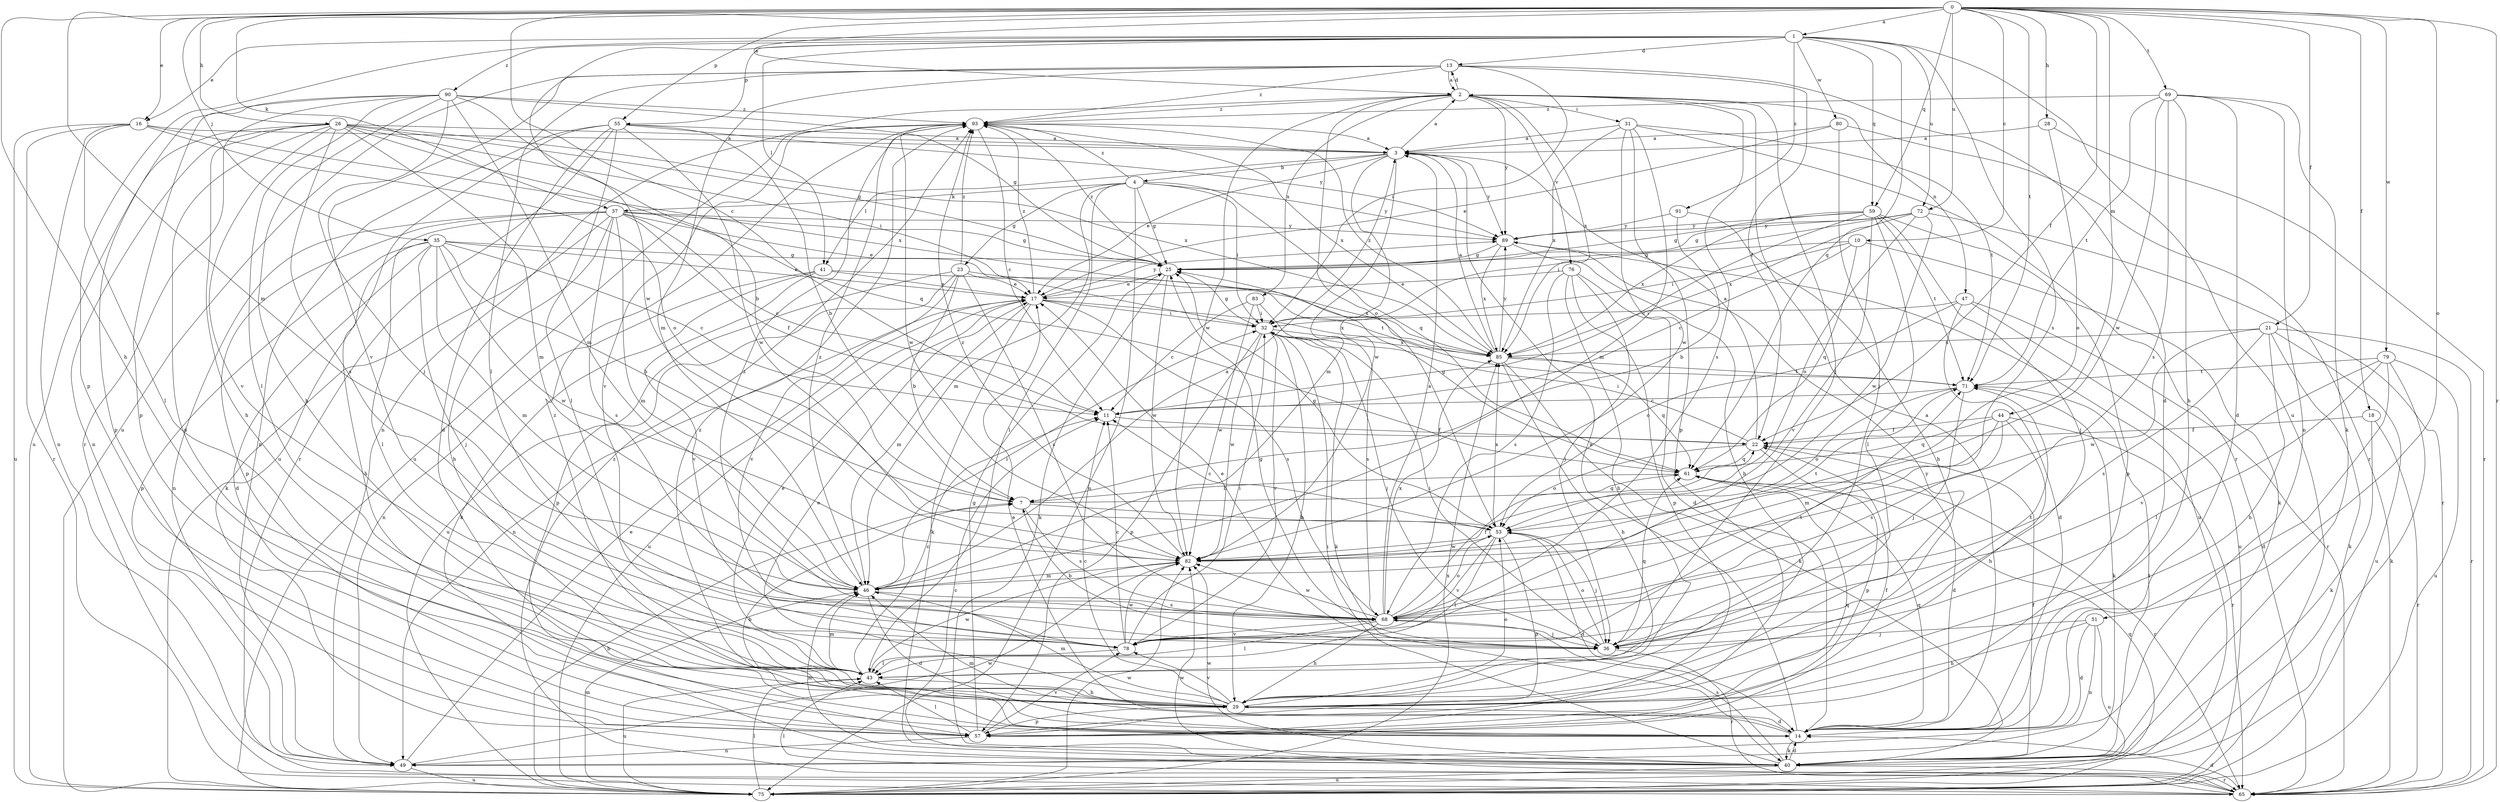 strict digraph  {
0;
1;
2;
3;
4;
7;
10;
11;
13;
14;
16;
17;
18;
21;
22;
23;
25;
26;
28;
29;
31;
32;
35;
36;
37;
40;
41;
43;
44;
46;
47;
49;
51;
53;
55;
57;
59;
61;
65;
68;
69;
71;
72;
75;
76;
78;
79;
80;
82;
83;
85;
89;
90;
91;
93;
0 -> 1  [label=a];
0 -> 2  [label=a];
0 -> 10  [label=c];
0 -> 11  [label=c];
0 -> 16  [label=e];
0 -> 18  [label=f];
0 -> 21  [label=f];
0 -> 22  [label=f];
0 -> 26  [label=h];
0 -> 28  [label=h];
0 -> 29  [label=h];
0 -> 35  [label=j];
0 -> 37  [label=k];
0 -> 44  [label=m];
0 -> 46  [label=m];
0 -> 51  [label=o];
0 -> 55  [label=p];
0 -> 59  [label=q];
0 -> 65  [label=r];
0 -> 69  [label=t];
0 -> 71  [label=t];
0 -> 72  [label=u];
0 -> 79  [label=w];
1 -> 13  [label=d];
1 -> 16  [label=e];
1 -> 41  [label=l];
1 -> 55  [label=p];
1 -> 57  [label=p];
1 -> 59  [label=q];
1 -> 61  [label=q];
1 -> 68  [label=s];
1 -> 72  [label=u];
1 -> 75  [label=u];
1 -> 80  [label=w];
1 -> 82  [label=w];
1 -> 90  [label=z];
1 -> 91  [label=z];
2 -> 13  [label=d];
2 -> 31  [label=i];
2 -> 36  [label=j];
2 -> 47  [label=n];
2 -> 49  [label=n];
2 -> 53  [label=o];
2 -> 68  [label=s];
2 -> 76  [label=v];
2 -> 82  [label=w];
2 -> 83  [label=x];
2 -> 85  [label=x];
2 -> 89  [label=y];
2 -> 93  [label=z];
3 -> 2  [label=a];
3 -> 4  [label=b];
3 -> 17  [label=e];
3 -> 41  [label=l];
3 -> 46  [label=m];
3 -> 82  [label=w];
3 -> 89  [label=y];
4 -> 23  [label=g];
4 -> 25  [label=g];
4 -> 32  [label=i];
4 -> 37  [label=k];
4 -> 43  [label=l];
4 -> 46  [label=m];
4 -> 61  [label=q];
4 -> 75  [label=u];
4 -> 89  [label=y];
4 -> 93  [label=z];
7 -> 53  [label=o];
7 -> 61  [label=q];
7 -> 68  [label=s];
10 -> 11  [label=c];
10 -> 25  [label=g];
10 -> 32  [label=i];
10 -> 40  [label=k];
10 -> 61  [label=q];
11 -> 22  [label=f];
13 -> 2  [label=a];
13 -> 14  [label=d];
13 -> 22  [label=f];
13 -> 32  [label=i];
13 -> 43  [label=l];
13 -> 46  [label=m];
13 -> 75  [label=u];
13 -> 78  [label=v];
13 -> 93  [label=z];
14 -> 2  [label=a];
14 -> 3  [label=a];
14 -> 7  [label=b];
14 -> 17  [label=e];
14 -> 40  [label=k];
14 -> 46  [label=m];
14 -> 61  [label=q];
14 -> 93  [label=z];
16 -> 3  [label=a];
16 -> 43  [label=l];
16 -> 49  [label=n];
16 -> 53  [label=o];
16 -> 65  [label=r];
16 -> 75  [label=u];
16 -> 85  [label=x];
17 -> 32  [label=i];
17 -> 40  [label=k];
17 -> 46  [label=m];
17 -> 49  [label=n];
17 -> 68  [label=s];
17 -> 75  [label=u];
17 -> 85  [label=x];
17 -> 89  [label=y];
17 -> 93  [label=z];
18 -> 22  [label=f];
18 -> 40  [label=k];
18 -> 65  [label=r];
21 -> 29  [label=h];
21 -> 40  [label=k];
21 -> 65  [label=r];
21 -> 68  [label=s];
21 -> 75  [label=u];
21 -> 82  [label=w];
21 -> 85  [label=x];
22 -> 3  [label=a];
22 -> 14  [label=d];
22 -> 32  [label=i];
22 -> 53  [label=o];
22 -> 57  [label=p];
22 -> 61  [label=q];
23 -> 7  [label=b];
23 -> 17  [label=e];
23 -> 57  [label=p];
23 -> 68  [label=s];
23 -> 71  [label=t];
23 -> 75  [label=u];
23 -> 78  [label=v];
23 -> 93  [label=z];
25 -> 17  [label=e];
25 -> 40  [label=k];
25 -> 82  [label=w];
25 -> 93  [label=z];
26 -> 3  [label=a];
26 -> 14  [label=d];
26 -> 25  [label=g];
26 -> 29  [label=h];
26 -> 32  [label=i];
26 -> 46  [label=m];
26 -> 49  [label=n];
26 -> 57  [label=p];
26 -> 61  [label=q];
26 -> 68  [label=s];
26 -> 78  [label=v];
26 -> 85  [label=x];
28 -> 3  [label=a];
28 -> 53  [label=o];
28 -> 65  [label=r];
29 -> 11  [label=c];
29 -> 14  [label=d];
29 -> 17  [label=e];
29 -> 46  [label=m];
29 -> 53  [label=o];
29 -> 57  [label=p];
29 -> 78  [label=v];
29 -> 89  [label=y];
29 -> 93  [label=z];
31 -> 3  [label=a];
31 -> 46  [label=m];
31 -> 57  [label=p];
31 -> 65  [label=r];
31 -> 71  [label=t];
31 -> 82  [label=w];
31 -> 85  [label=x];
32 -> 25  [label=g];
32 -> 29  [label=h];
32 -> 36  [label=j];
32 -> 40  [label=k];
32 -> 57  [label=p];
32 -> 78  [label=v];
32 -> 82  [label=w];
32 -> 85  [label=x];
35 -> 7  [label=b];
35 -> 11  [label=c];
35 -> 14  [label=d];
35 -> 17  [label=e];
35 -> 25  [label=g];
35 -> 29  [label=h];
35 -> 36  [label=j];
35 -> 46  [label=m];
35 -> 57  [label=p];
35 -> 82  [label=w];
36 -> 7  [label=b];
36 -> 17  [label=e];
36 -> 25  [label=g];
36 -> 32  [label=i];
36 -> 53  [label=o];
36 -> 61  [label=q];
36 -> 65  [label=r];
36 -> 71  [label=t];
37 -> 11  [label=c];
37 -> 17  [label=e];
37 -> 22  [label=f];
37 -> 25  [label=g];
37 -> 29  [label=h];
37 -> 40  [label=k];
37 -> 43  [label=l];
37 -> 46  [label=m];
37 -> 49  [label=n];
37 -> 57  [label=p];
37 -> 68  [label=s];
37 -> 89  [label=y];
40 -> 11  [label=c];
40 -> 14  [label=d];
40 -> 22  [label=f];
40 -> 32  [label=i];
40 -> 46  [label=m];
40 -> 65  [label=r];
40 -> 68  [label=s];
40 -> 71  [label=t];
40 -> 75  [label=u];
40 -> 82  [label=w];
41 -> 17  [label=e];
41 -> 40  [label=k];
41 -> 49  [label=n];
41 -> 78  [label=v];
41 -> 85  [label=x];
43 -> 11  [label=c];
43 -> 17  [label=e];
43 -> 29  [label=h];
43 -> 46  [label=m];
43 -> 75  [label=u];
43 -> 82  [label=w];
44 -> 22  [label=f];
44 -> 29  [label=h];
44 -> 46  [label=m];
44 -> 61  [label=q];
44 -> 65  [label=r];
44 -> 68  [label=s];
46 -> 3  [label=a];
46 -> 14  [label=d];
46 -> 32  [label=i];
46 -> 68  [label=s];
46 -> 93  [label=z];
47 -> 14  [label=d];
47 -> 32  [label=i];
47 -> 53  [label=o];
47 -> 65  [label=r];
47 -> 75  [label=u];
49 -> 17  [label=e];
49 -> 75  [label=u];
49 -> 82  [label=w];
51 -> 14  [label=d];
51 -> 29  [label=h];
51 -> 36  [label=j];
51 -> 49  [label=n];
51 -> 75  [label=u];
53 -> 11  [label=c];
53 -> 14  [label=d];
53 -> 25  [label=g];
53 -> 36  [label=j];
53 -> 43  [label=l];
53 -> 57  [label=p];
53 -> 78  [label=v];
53 -> 82  [label=w];
53 -> 85  [label=x];
55 -> 3  [label=a];
55 -> 7  [label=b];
55 -> 14  [label=d];
55 -> 43  [label=l];
55 -> 49  [label=n];
55 -> 65  [label=r];
55 -> 75  [label=u];
55 -> 82  [label=w];
55 -> 89  [label=y];
57 -> 22  [label=f];
57 -> 25  [label=g];
57 -> 43  [label=l];
57 -> 49  [label=n];
57 -> 61  [label=q];
57 -> 78  [label=v];
59 -> 11  [label=c];
59 -> 25  [label=g];
59 -> 36  [label=j];
59 -> 43  [label=l];
59 -> 57  [label=p];
59 -> 71  [label=t];
59 -> 78  [label=v];
59 -> 85  [label=x];
59 -> 89  [label=y];
61 -> 7  [label=b];
61 -> 25  [label=g];
61 -> 65  [label=r];
65 -> 14  [label=d];
65 -> 43  [label=l];
65 -> 82  [label=w];
65 -> 93  [label=z];
68 -> 3  [label=a];
68 -> 22  [label=f];
68 -> 29  [label=h];
68 -> 36  [label=j];
68 -> 43  [label=l];
68 -> 53  [label=o];
68 -> 78  [label=v];
68 -> 82  [label=w];
68 -> 85  [label=x];
68 -> 93  [label=z];
69 -> 14  [label=d];
69 -> 29  [label=h];
69 -> 40  [label=k];
69 -> 49  [label=n];
69 -> 68  [label=s];
69 -> 71  [label=t];
69 -> 82  [label=w];
69 -> 93  [label=z];
71 -> 11  [label=c];
71 -> 36  [label=j];
71 -> 40  [label=k];
71 -> 53  [label=o];
72 -> 25  [label=g];
72 -> 32  [label=i];
72 -> 53  [label=o];
72 -> 65  [label=r];
72 -> 82  [label=w];
72 -> 85  [label=x];
72 -> 89  [label=y];
75 -> 7  [label=b];
75 -> 43  [label=l];
75 -> 46  [label=m];
75 -> 61  [label=q];
75 -> 82  [label=w];
75 -> 85  [label=x];
76 -> 14  [label=d];
76 -> 17  [label=e];
76 -> 29  [label=h];
76 -> 36  [label=j];
76 -> 57  [label=p];
76 -> 68  [label=s];
78 -> 11  [label=c];
78 -> 32  [label=i];
78 -> 43  [label=l];
78 -> 71  [label=t];
78 -> 82  [label=w];
79 -> 14  [label=d];
79 -> 40  [label=k];
79 -> 43  [label=l];
79 -> 71  [label=t];
79 -> 75  [label=u];
79 -> 78  [label=v];
80 -> 3  [label=a];
80 -> 17  [label=e];
80 -> 36  [label=j];
80 -> 65  [label=r];
82 -> 46  [label=m];
82 -> 71  [label=t];
82 -> 93  [label=z];
83 -> 11  [label=c];
83 -> 32  [label=i];
83 -> 68  [label=s];
83 -> 82  [label=w];
85 -> 3  [label=a];
85 -> 29  [label=h];
85 -> 40  [label=k];
85 -> 61  [label=q];
85 -> 71  [label=t];
85 -> 89  [label=y];
85 -> 93  [label=z];
89 -> 25  [label=g];
89 -> 29  [label=h];
89 -> 75  [label=u];
89 -> 85  [label=x];
90 -> 7  [label=b];
90 -> 25  [label=g];
90 -> 29  [label=h];
90 -> 36  [label=j];
90 -> 43  [label=l];
90 -> 46  [label=m];
90 -> 57  [label=p];
90 -> 65  [label=r];
90 -> 75  [label=u];
90 -> 93  [label=z];
91 -> 7  [label=b];
91 -> 29  [label=h];
91 -> 89  [label=y];
93 -> 3  [label=a];
93 -> 11  [label=c];
93 -> 75  [label=u];
93 -> 78  [label=v];
93 -> 82  [label=w];
93 -> 85  [label=x];
}
